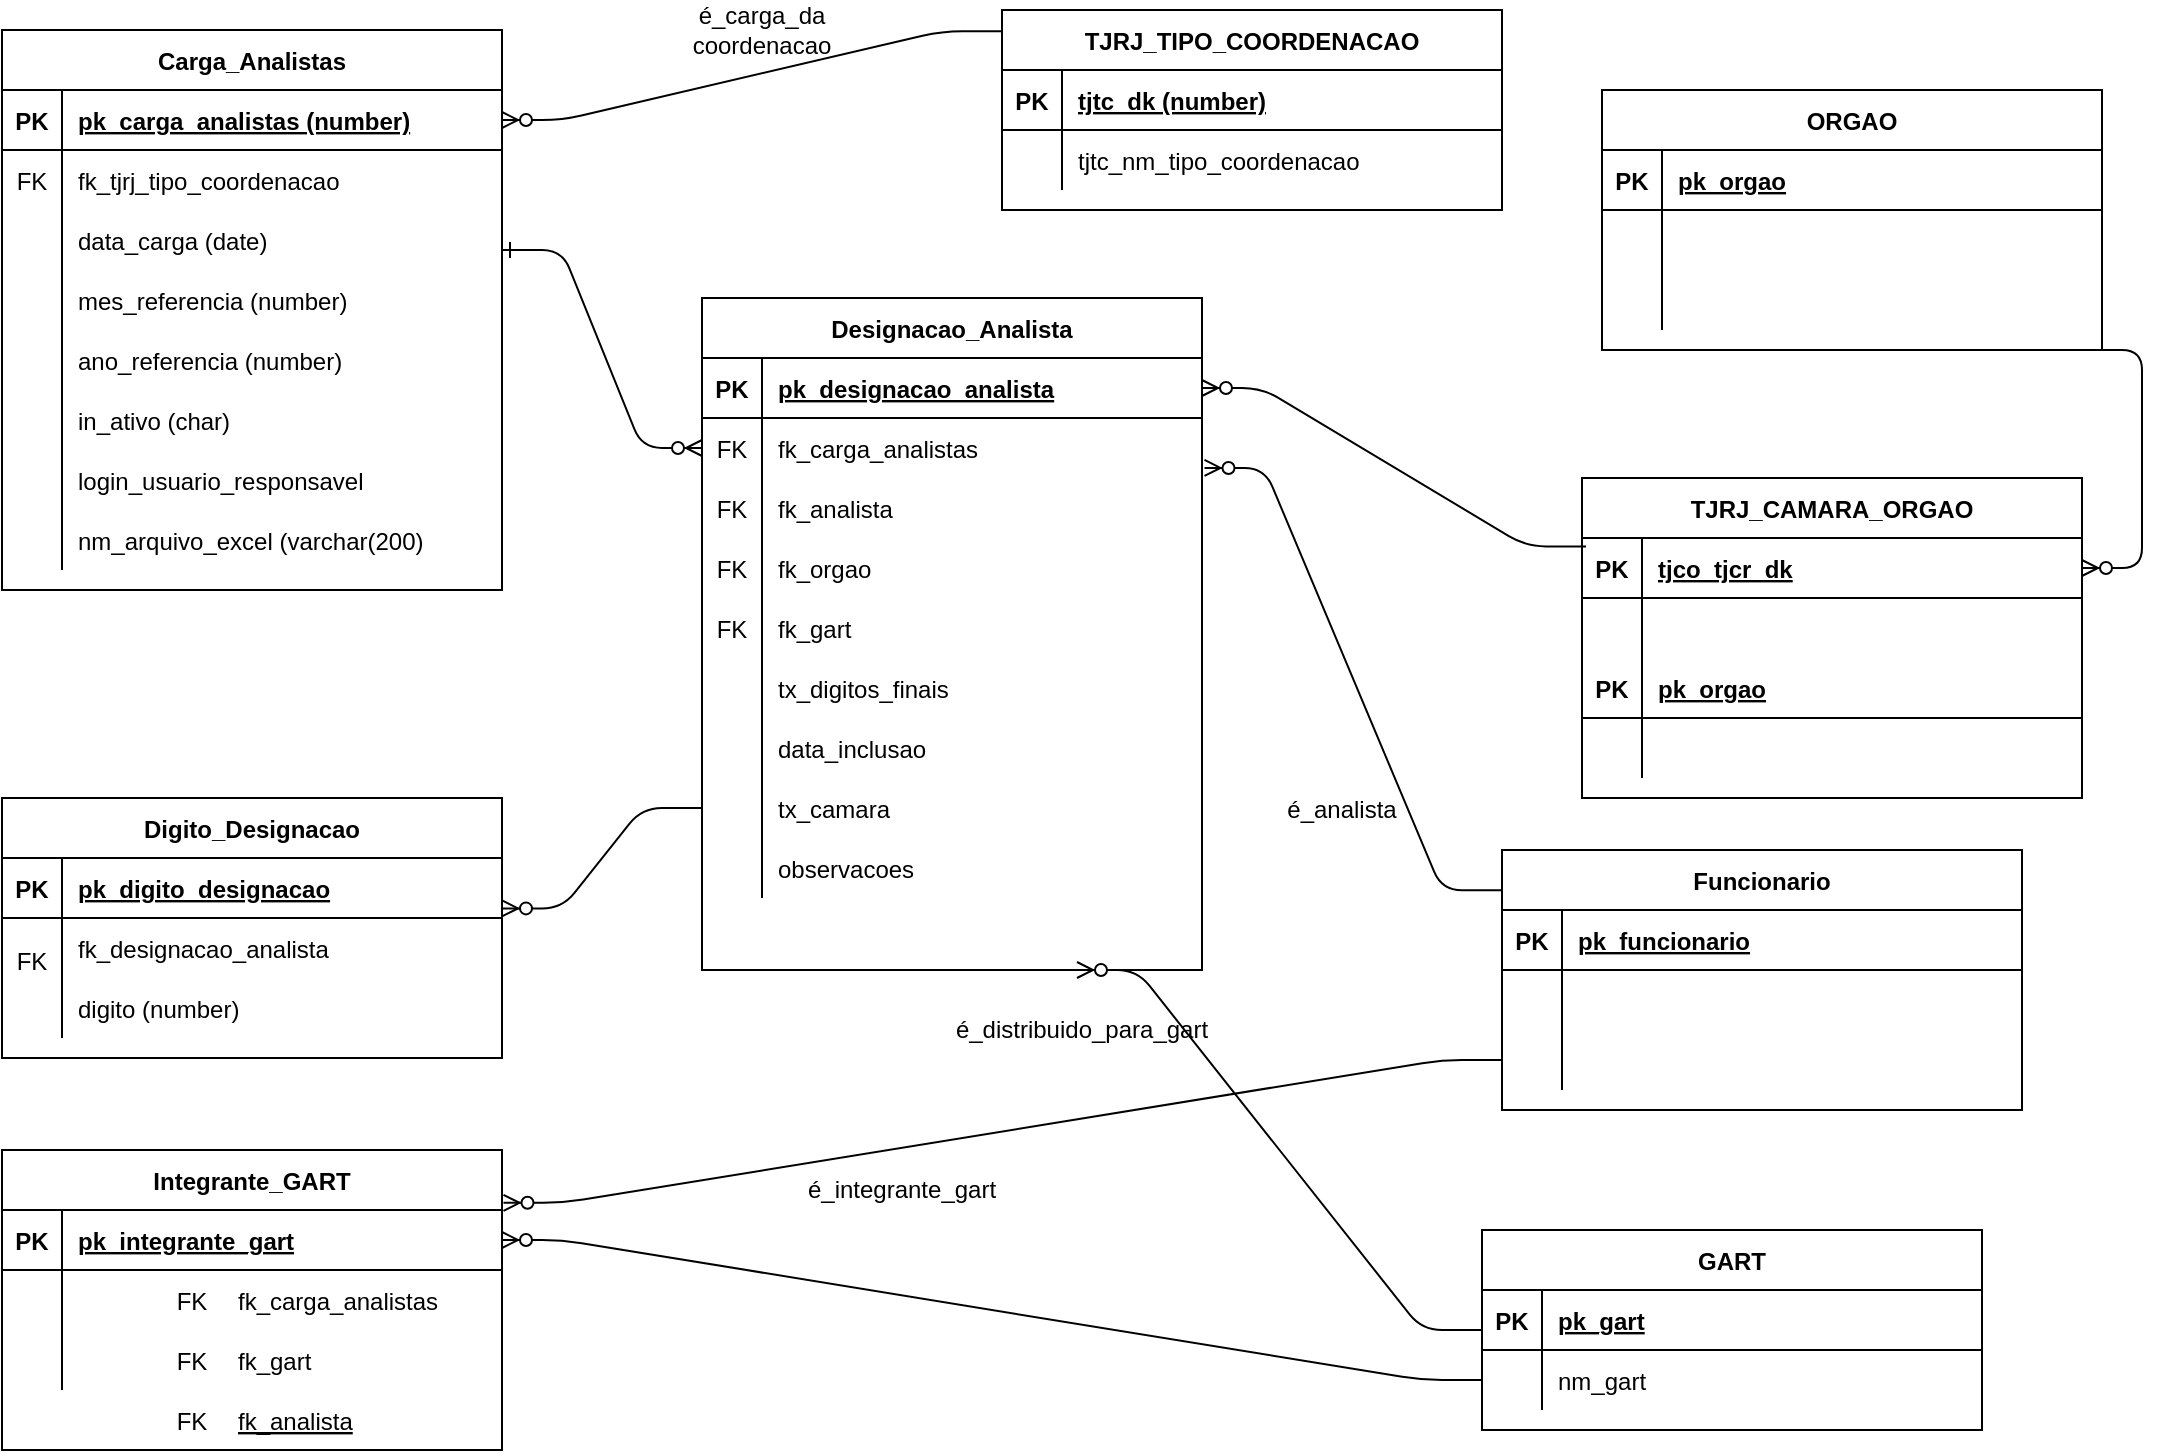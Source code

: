 <mxfile version="14.4.7" type="github">
  <diagram id="R2lEEEUBdFMjLlhIrx00" name="Page-1">
    <mxGraphModel dx="1256" dy="531" grid="1" gridSize="10" guides="1" tooltips="1" connect="1" arrows="1" fold="1" page="1" pageScale="1" pageWidth="1169" pageHeight="827" math="0" shadow="0" extFonts="Permanent Marker^https://fonts.googleapis.com/css?family=Permanent+Marker">
      <root>
        <mxCell id="0" />
        <mxCell id="1" parent="0" />
        <mxCell id="C-vyLk0tnHw3VtMMgP7b-1" value="" style="edgeStyle=entityRelationEdgeStyle;endArrow=ERzeroToMany;startArrow=ERone;endFill=1;startFill=0;" parent="1" target="C-vyLk0tnHw3VtMMgP7b-6" edge="1">
          <mxGeometry width="100" height="100" relative="1" as="geometry">
            <mxPoint x="300" y="160" as="sourcePoint" />
            <mxPoint x="370" y="550" as="targetPoint" />
          </mxGeometry>
        </mxCell>
        <mxCell id="C-vyLk0tnHw3VtMMgP7b-2" value="Designacao_Analista" style="shape=table;startSize=30;container=1;collapsible=1;childLayout=tableLayout;fixedRows=1;rowLines=0;fontStyle=1;align=center;resizeLast=1;" parent="1" vertex="1">
          <mxGeometry x="400" y="184" width="250" height="336" as="geometry" />
        </mxCell>
        <mxCell id="C-vyLk0tnHw3VtMMgP7b-3" value="" style="shape=partialRectangle;collapsible=0;dropTarget=0;pointerEvents=0;fillColor=none;points=[[0,0.5],[1,0.5]];portConstraint=eastwest;top=0;left=0;right=0;bottom=1;" parent="C-vyLk0tnHw3VtMMgP7b-2" vertex="1">
          <mxGeometry y="30" width="250" height="30" as="geometry" />
        </mxCell>
        <mxCell id="C-vyLk0tnHw3VtMMgP7b-4" value="PK" style="shape=partialRectangle;overflow=hidden;connectable=0;fillColor=none;top=0;left=0;bottom=0;right=0;fontStyle=1;" parent="C-vyLk0tnHw3VtMMgP7b-3" vertex="1">
          <mxGeometry width="30" height="30" as="geometry" />
        </mxCell>
        <mxCell id="C-vyLk0tnHw3VtMMgP7b-5" value="pk_designacao_analista" style="shape=partialRectangle;overflow=hidden;connectable=0;fillColor=none;top=0;left=0;bottom=0;right=0;align=left;spacingLeft=6;fontStyle=5;" parent="C-vyLk0tnHw3VtMMgP7b-3" vertex="1">
          <mxGeometry x="30" width="220" height="30" as="geometry" />
        </mxCell>
        <mxCell id="C-vyLk0tnHw3VtMMgP7b-6" value="" style="shape=partialRectangle;collapsible=0;dropTarget=0;pointerEvents=0;fillColor=none;points=[[0,0.5],[1,0.5]];portConstraint=eastwest;top=0;left=0;right=0;bottom=0;" parent="C-vyLk0tnHw3VtMMgP7b-2" vertex="1">
          <mxGeometry y="60" width="250" height="30" as="geometry" />
        </mxCell>
        <mxCell id="C-vyLk0tnHw3VtMMgP7b-7" value="FK" style="shape=partialRectangle;overflow=hidden;connectable=0;fillColor=none;top=0;left=0;bottom=0;right=0;" parent="C-vyLk0tnHw3VtMMgP7b-6" vertex="1">
          <mxGeometry width="30" height="30" as="geometry" />
        </mxCell>
        <mxCell id="C-vyLk0tnHw3VtMMgP7b-8" value="fk_carga_analistas" style="shape=partialRectangle;overflow=hidden;connectable=0;fillColor=none;top=0;left=0;bottom=0;right=0;align=left;spacingLeft=6;" parent="C-vyLk0tnHw3VtMMgP7b-6" vertex="1">
          <mxGeometry x="30" width="220" height="30" as="geometry" />
        </mxCell>
        <mxCell id="C-vyLk0tnHw3VtMMgP7b-9" value="" style="shape=partialRectangle;collapsible=0;dropTarget=0;pointerEvents=0;fillColor=none;points=[[0,0.5],[1,0.5]];portConstraint=eastwest;top=0;left=0;right=0;bottom=0;" parent="C-vyLk0tnHw3VtMMgP7b-2" vertex="1">
          <mxGeometry y="90" width="250" height="30" as="geometry" />
        </mxCell>
        <mxCell id="C-vyLk0tnHw3VtMMgP7b-10" value="" style="shape=partialRectangle;overflow=hidden;connectable=0;fillColor=none;top=0;left=0;bottom=0;right=0;" parent="C-vyLk0tnHw3VtMMgP7b-9" vertex="1">
          <mxGeometry width="30" height="30" as="geometry" />
        </mxCell>
        <mxCell id="C-vyLk0tnHw3VtMMgP7b-11" value="fk_analista" style="shape=partialRectangle;overflow=hidden;connectable=0;fillColor=none;top=0;left=0;bottom=0;right=0;align=left;spacingLeft=6;" parent="C-vyLk0tnHw3VtMMgP7b-9" vertex="1">
          <mxGeometry x="30" width="220" height="30" as="geometry" />
        </mxCell>
        <mxCell id="Q8lgzIE0sb7ELPzwyJLQ-33" value="" style="shape=partialRectangle;collapsible=0;dropTarget=0;pointerEvents=0;fillColor=none;points=[[0,0.5],[1,0.5]];portConstraint=eastwest;top=0;left=0;right=0;bottom=0;" parent="C-vyLk0tnHw3VtMMgP7b-2" vertex="1">
          <mxGeometry y="120" width="250" height="30" as="geometry" />
        </mxCell>
        <mxCell id="Q8lgzIE0sb7ELPzwyJLQ-34" value="" style="shape=partialRectangle;overflow=hidden;connectable=0;fillColor=none;top=0;left=0;bottom=0;right=0;" parent="Q8lgzIE0sb7ELPzwyJLQ-33" vertex="1">
          <mxGeometry width="30" height="30" as="geometry" />
        </mxCell>
        <mxCell id="Q8lgzIE0sb7ELPzwyJLQ-35" value="fk_orgao" style="shape=partialRectangle;overflow=hidden;connectable=0;fillColor=none;top=0;left=0;bottom=0;right=0;align=left;spacingLeft=6;" parent="Q8lgzIE0sb7ELPzwyJLQ-33" vertex="1">
          <mxGeometry x="30" width="220" height="30" as="geometry" />
        </mxCell>
        <mxCell id="Q8lgzIE0sb7ELPzwyJLQ-37" value="" style="shape=partialRectangle;collapsible=0;dropTarget=0;pointerEvents=0;fillColor=none;points=[[0,0.5],[1,0.5]];portConstraint=eastwest;top=0;left=0;right=0;bottom=0;" parent="C-vyLk0tnHw3VtMMgP7b-2" vertex="1">
          <mxGeometry y="150" width="250" height="30" as="geometry" />
        </mxCell>
        <mxCell id="Q8lgzIE0sb7ELPzwyJLQ-38" value="" style="shape=partialRectangle;overflow=hidden;connectable=0;fillColor=none;top=0;left=0;bottom=0;right=0;" parent="Q8lgzIE0sb7ELPzwyJLQ-37" vertex="1">
          <mxGeometry width="30" height="30" as="geometry" />
        </mxCell>
        <mxCell id="Q8lgzIE0sb7ELPzwyJLQ-39" value="fk_gart" style="shape=partialRectangle;overflow=hidden;connectable=0;fillColor=none;top=0;left=0;bottom=0;right=0;align=left;spacingLeft=6;" parent="Q8lgzIE0sb7ELPzwyJLQ-37" vertex="1">
          <mxGeometry x="30" width="220" height="30" as="geometry" />
        </mxCell>
        <mxCell id="Q8lgzIE0sb7ELPzwyJLQ-40" value="" style="shape=partialRectangle;collapsible=0;dropTarget=0;pointerEvents=0;fillColor=none;points=[[0,0.5],[1,0.5]];portConstraint=eastwest;top=0;left=0;right=0;bottom=0;" parent="C-vyLk0tnHw3VtMMgP7b-2" vertex="1">
          <mxGeometry y="180" width="250" height="30" as="geometry" />
        </mxCell>
        <mxCell id="Q8lgzIE0sb7ELPzwyJLQ-41" value="" style="shape=partialRectangle;overflow=hidden;connectable=0;fillColor=none;top=0;left=0;bottom=0;right=0;" parent="Q8lgzIE0sb7ELPzwyJLQ-40" vertex="1">
          <mxGeometry width="30" height="30" as="geometry" />
        </mxCell>
        <mxCell id="Q8lgzIE0sb7ELPzwyJLQ-42" value="tx_digitos_finais" style="shape=partialRectangle;overflow=hidden;connectable=0;fillColor=none;top=0;left=0;bottom=0;right=0;align=left;spacingLeft=6;" parent="Q8lgzIE0sb7ELPzwyJLQ-40" vertex="1">
          <mxGeometry x="30" width="220" height="30" as="geometry" />
        </mxCell>
        <mxCell id="Q8lgzIE0sb7ELPzwyJLQ-43" value="" style="shape=partialRectangle;collapsible=0;dropTarget=0;pointerEvents=0;fillColor=none;points=[[0,0.5],[1,0.5]];portConstraint=eastwest;top=0;left=0;right=0;bottom=0;" parent="C-vyLk0tnHw3VtMMgP7b-2" vertex="1">
          <mxGeometry y="210" width="250" height="30" as="geometry" />
        </mxCell>
        <mxCell id="Q8lgzIE0sb7ELPzwyJLQ-44" value="" style="shape=partialRectangle;overflow=hidden;connectable=0;fillColor=none;top=0;left=0;bottom=0;right=0;" parent="Q8lgzIE0sb7ELPzwyJLQ-43" vertex="1">
          <mxGeometry width="30" height="30" as="geometry" />
        </mxCell>
        <mxCell id="Q8lgzIE0sb7ELPzwyJLQ-45" value="data_inclusao" style="shape=partialRectangle;overflow=hidden;connectable=0;fillColor=none;top=0;left=0;bottom=0;right=0;align=left;spacingLeft=6;" parent="Q8lgzIE0sb7ELPzwyJLQ-43" vertex="1">
          <mxGeometry x="30" width="220" height="30" as="geometry" />
        </mxCell>
        <mxCell id="NoIAqJUcy7Y0MZcSz8TD-11" value="" style="shape=partialRectangle;collapsible=0;dropTarget=0;pointerEvents=0;fillColor=none;points=[[0,0.5],[1,0.5]];portConstraint=eastwest;top=0;left=0;right=0;bottom=0;" vertex="1" parent="C-vyLk0tnHw3VtMMgP7b-2">
          <mxGeometry y="240" width="250" height="30" as="geometry" />
        </mxCell>
        <mxCell id="NoIAqJUcy7Y0MZcSz8TD-12" value="" style="shape=partialRectangle;overflow=hidden;connectable=0;fillColor=none;top=0;left=0;bottom=0;right=0;" vertex="1" parent="NoIAqJUcy7Y0MZcSz8TD-11">
          <mxGeometry width="30" height="30" as="geometry" />
        </mxCell>
        <mxCell id="NoIAqJUcy7Y0MZcSz8TD-13" value="tx_camara" style="shape=partialRectangle;overflow=hidden;connectable=0;fillColor=none;top=0;left=0;bottom=0;right=0;align=left;spacingLeft=6;" vertex="1" parent="NoIAqJUcy7Y0MZcSz8TD-11">
          <mxGeometry x="30" width="220" height="30" as="geometry" />
        </mxCell>
        <mxCell id="NoIAqJUcy7Y0MZcSz8TD-21" value="" style="shape=partialRectangle;collapsible=0;dropTarget=0;pointerEvents=0;fillColor=none;points=[[0,0.5],[1,0.5]];portConstraint=eastwest;top=0;left=0;right=0;bottom=0;" vertex="1" parent="C-vyLk0tnHw3VtMMgP7b-2">
          <mxGeometry y="270" width="250" height="30" as="geometry" />
        </mxCell>
        <mxCell id="NoIAqJUcy7Y0MZcSz8TD-22" value="" style="shape=partialRectangle;overflow=hidden;connectable=0;fillColor=none;top=0;left=0;bottom=0;right=0;" vertex="1" parent="NoIAqJUcy7Y0MZcSz8TD-21">
          <mxGeometry width="30" height="30" as="geometry" />
        </mxCell>
        <mxCell id="NoIAqJUcy7Y0MZcSz8TD-23" value="observacoes" style="shape=partialRectangle;overflow=hidden;connectable=0;fillColor=none;top=0;left=0;bottom=0;right=0;align=left;spacingLeft=6;" vertex="1" parent="NoIAqJUcy7Y0MZcSz8TD-21">
          <mxGeometry x="30" width="220" height="30" as="geometry" />
        </mxCell>
        <mxCell id="C-vyLk0tnHw3VtMMgP7b-13" value="TJRJ_CAMARA_ORGAO" style="shape=table;startSize=30;container=1;collapsible=1;childLayout=tableLayout;fixedRows=1;rowLines=0;fontStyle=1;align=center;resizeLast=1;" parent="1" vertex="1">
          <mxGeometry x="840" y="274" width="250" height="160" as="geometry" />
        </mxCell>
        <mxCell id="C-vyLk0tnHw3VtMMgP7b-14" value="" style="shape=partialRectangle;collapsible=0;dropTarget=0;pointerEvents=0;fillColor=none;points=[[0,0.5],[1,0.5]];portConstraint=eastwest;top=0;left=0;right=0;bottom=1;" parent="C-vyLk0tnHw3VtMMgP7b-13" vertex="1">
          <mxGeometry y="30" width="250" height="30" as="geometry" />
        </mxCell>
        <mxCell id="C-vyLk0tnHw3VtMMgP7b-15" value="PK" style="shape=partialRectangle;overflow=hidden;connectable=0;fillColor=none;top=0;left=0;bottom=0;right=0;fontStyle=1;" parent="C-vyLk0tnHw3VtMMgP7b-14" vertex="1">
          <mxGeometry width="30" height="30" as="geometry" />
        </mxCell>
        <mxCell id="C-vyLk0tnHw3VtMMgP7b-16" value="tjco_tjcr_dk" style="shape=partialRectangle;overflow=hidden;connectable=0;fillColor=none;top=0;left=0;bottom=0;right=0;align=left;spacingLeft=6;fontStyle=5;" parent="C-vyLk0tnHw3VtMMgP7b-14" vertex="1">
          <mxGeometry x="30" width="220" height="30" as="geometry" />
        </mxCell>
        <mxCell id="C-vyLk0tnHw3VtMMgP7b-17" value="" style="shape=partialRectangle;collapsible=0;dropTarget=0;pointerEvents=0;fillColor=none;points=[[0,0.5],[1,0.5]];portConstraint=eastwest;top=0;left=0;right=0;bottom=0;" parent="C-vyLk0tnHw3VtMMgP7b-13" vertex="1">
          <mxGeometry y="60" width="250" height="30" as="geometry" />
        </mxCell>
        <mxCell id="C-vyLk0tnHw3VtMMgP7b-18" value="" style="shape=partialRectangle;overflow=hidden;connectable=0;fillColor=none;top=0;left=0;bottom=0;right=0;" parent="C-vyLk0tnHw3VtMMgP7b-17" vertex="1">
          <mxGeometry width="30" height="30" as="geometry" />
        </mxCell>
        <mxCell id="C-vyLk0tnHw3VtMMgP7b-19" value="" style="shape=partialRectangle;overflow=hidden;connectable=0;fillColor=none;top=0;left=0;bottom=0;right=0;align=left;spacingLeft=6;" parent="C-vyLk0tnHw3VtMMgP7b-17" vertex="1">
          <mxGeometry x="30" width="220" height="30" as="geometry" />
        </mxCell>
        <mxCell id="ep-VxAOLVjgh2038yhp6-12" value="" style="shape=partialRectangle;collapsible=0;dropTarget=0;pointerEvents=0;fillColor=none;points=[[0,0.5],[1,0.5]];portConstraint=eastwest;top=0;left=0;right=0;bottom=1;" parent="C-vyLk0tnHw3VtMMgP7b-13" vertex="1">
          <mxGeometry y="90" width="250" height="30" as="geometry" />
        </mxCell>
        <mxCell id="ep-VxAOLVjgh2038yhp6-13" value="PK" style="shape=partialRectangle;overflow=hidden;connectable=0;fillColor=none;top=0;left=0;bottom=0;right=0;fontStyle=1;" parent="ep-VxAOLVjgh2038yhp6-12" vertex="1">
          <mxGeometry width="30" height="30" as="geometry" />
        </mxCell>
        <mxCell id="ep-VxAOLVjgh2038yhp6-14" value="pk_orgao" style="shape=partialRectangle;overflow=hidden;connectable=0;fillColor=none;top=0;left=0;bottom=0;right=0;align=left;spacingLeft=6;fontStyle=5;" parent="ep-VxAOLVjgh2038yhp6-12" vertex="1">
          <mxGeometry x="30" width="220" height="30" as="geometry" />
        </mxCell>
        <mxCell id="C-vyLk0tnHw3VtMMgP7b-20" value="" style="shape=partialRectangle;collapsible=0;dropTarget=0;pointerEvents=0;fillColor=none;points=[[0,0.5],[1,0.5]];portConstraint=eastwest;top=0;left=0;right=0;bottom=0;" parent="C-vyLk0tnHw3VtMMgP7b-13" vertex="1">
          <mxGeometry y="120" width="250" height="30" as="geometry" />
        </mxCell>
        <mxCell id="C-vyLk0tnHw3VtMMgP7b-21" value="" style="shape=partialRectangle;overflow=hidden;connectable=0;fillColor=none;top=0;left=0;bottom=0;right=0;" parent="C-vyLk0tnHw3VtMMgP7b-20" vertex="1">
          <mxGeometry width="30" height="30" as="geometry" />
        </mxCell>
        <mxCell id="C-vyLk0tnHw3VtMMgP7b-22" value="" style="shape=partialRectangle;overflow=hidden;connectable=0;fillColor=none;top=0;left=0;bottom=0;right=0;align=left;spacingLeft=6;" parent="C-vyLk0tnHw3VtMMgP7b-20" vertex="1">
          <mxGeometry x="30" width="220" height="30" as="geometry" />
        </mxCell>
        <mxCell id="C-vyLk0tnHw3VtMMgP7b-23" value="Carga_Analistas" style="shape=table;startSize=30;container=1;collapsible=1;childLayout=tableLayout;fixedRows=1;rowLines=0;fontStyle=1;align=center;resizeLast=1;" parent="1" vertex="1">
          <mxGeometry x="50" y="50" width="250" height="280" as="geometry" />
        </mxCell>
        <mxCell id="C-vyLk0tnHw3VtMMgP7b-24" value="" style="shape=partialRectangle;collapsible=0;dropTarget=0;pointerEvents=0;fillColor=none;points=[[0,0.5],[1,0.5]];portConstraint=eastwest;top=0;left=0;right=0;bottom=1;" parent="C-vyLk0tnHw3VtMMgP7b-23" vertex="1">
          <mxGeometry y="30" width="250" height="30" as="geometry" />
        </mxCell>
        <mxCell id="C-vyLk0tnHw3VtMMgP7b-25" value="PK" style="shape=partialRectangle;overflow=hidden;connectable=0;fillColor=none;top=0;left=0;bottom=0;right=0;fontStyle=1;" parent="C-vyLk0tnHw3VtMMgP7b-24" vertex="1">
          <mxGeometry width="30" height="30" as="geometry" />
        </mxCell>
        <mxCell id="C-vyLk0tnHw3VtMMgP7b-26" value="pk_carga_analistas (number)" style="shape=partialRectangle;overflow=hidden;connectable=0;fillColor=none;top=0;left=0;bottom=0;right=0;align=left;spacingLeft=6;fontStyle=5;" parent="C-vyLk0tnHw3VtMMgP7b-24" vertex="1">
          <mxGeometry x="30" width="220" height="30" as="geometry" />
        </mxCell>
        <mxCell id="C-vyLk0tnHw3VtMMgP7b-27" value="" style="shape=partialRectangle;collapsible=0;dropTarget=0;pointerEvents=0;fillColor=none;points=[[0,0.5],[1,0.5]];portConstraint=eastwest;top=0;left=0;right=0;bottom=0;" parent="C-vyLk0tnHw3VtMMgP7b-23" vertex="1">
          <mxGeometry y="60" width="250" height="30" as="geometry" />
        </mxCell>
        <mxCell id="C-vyLk0tnHw3VtMMgP7b-28" value="FK" style="shape=partialRectangle;overflow=hidden;connectable=0;fillColor=none;top=0;left=0;bottom=0;right=0;" parent="C-vyLk0tnHw3VtMMgP7b-27" vertex="1">
          <mxGeometry width="30" height="30" as="geometry" />
        </mxCell>
        <mxCell id="C-vyLk0tnHw3VtMMgP7b-29" value="fk_tjrj_tipo_coordenacao" style="shape=partialRectangle;overflow=hidden;connectable=0;fillColor=none;top=0;left=0;bottom=0;right=0;align=left;spacingLeft=6;" parent="C-vyLk0tnHw3VtMMgP7b-27" vertex="1">
          <mxGeometry x="30" width="220" height="30" as="geometry" />
        </mxCell>
        <mxCell id="Q8lgzIE0sb7ELPzwyJLQ-14" value="" style="shape=partialRectangle;collapsible=0;dropTarget=0;pointerEvents=0;fillColor=none;points=[[0,0.5],[1,0.5]];portConstraint=eastwest;top=0;left=0;right=0;bottom=0;" parent="C-vyLk0tnHw3VtMMgP7b-23" vertex="1">
          <mxGeometry y="90" width="250" height="30" as="geometry" />
        </mxCell>
        <mxCell id="Q8lgzIE0sb7ELPzwyJLQ-15" value="" style="shape=partialRectangle;overflow=hidden;connectable=0;fillColor=none;top=0;left=0;bottom=0;right=0;" parent="Q8lgzIE0sb7ELPzwyJLQ-14" vertex="1">
          <mxGeometry width="30" height="30" as="geometry" />
        </mxCell>
        <mxCell id="Q8lgzIE0sb7ELPzwyJLQ-16" value="data_carga (date)" style="shape=partialRectangle;overflow=hidden;connectable=0;fillColor=none;top=0;left=0;bottom=0;right=0;align=left;spacingLeft=6;" parent="Q8lgzIE0sb7ELPzwyJLQ-14" vertex="1">
          <mxGeometry x="30" width="220" height="30" as="geometry" />
        </mxCell>
        <mxCell id="Q8lgzIE0sb7ELPzwyJLQ-17" value="" style="shape=partialRectangle;collapsible=0;dropTarget=0;pointerEvents=0;fillColor=none;points=[[0,0.5],[1,0.5]];portConstraint=eastwest;top=0;left=0;right=0;bottom=0;" parent="C-vyLk0tnHw3VtMMgP7b-23" vertex="1">
          <mxGeometry y="120" width="250" height="30" as="geometry" />
        </mxCell>
        <mxCell id="Q8lgzIE0sb7ELPzwyJLQ-18" value="" style="shape=partialRectangle;overflow=hidden;connectable=0;fillColor=none;top=0;left=0;bottom=0;right=0;" parent="Q8lgzIE0sb7ELPzwyJLQ-17" vertex="1">
          <mxGeometry width="30" height="30" as="geometry" />
        </mxCell>
        <mxCell id="Q8lgzIE0sb7ELPzwyJLQ-19" value="mes_referencia (number)" style="shape=partialRectangle;overflow=hidden;connectable=0;fillColor=none;top=0;left=0;bottom=0;right=0;align=left;spacingLeft=6;" parent="Q8lgzIE0sb7ELPzwyJLQ-17" vertex="1">
          <mxGeometry x="30" width="220" height="30" as="geometry" />
        </mxCell>
        <mxCell id="Q8lgzIE0sb7ELPzwyJLQ-20" value="" style="shape=partialRectangle;collapsible=0;dropTarget=0;pointerEvents=0;fillColor=none;points=[[0,0.5],[1,0.5]];portConstraint=eastwest;top=0;left=0;right=0;bottom=0;" parent="C-vyLk0tnHw3VtMMgP7b-23" vertex="1">
          <mxGeometry y="150" width="250" height="30" as="geometry" />
        </mxCell>
        <mxCell id="Q8lgzIE0sb7ELPzwyJLQ-21" value="" style="shape=partialRectangle;overflow=hidden;connectable=0;fillColor=none;top=0;left=0;bottom=0;right=0;" parent="Q8lgzIE0sb7ELPzwyJLQ-20" vertex="1">
          <mxGeometry width="30" height="30" as="geometry" />
        </mxCell>
        <mxCell id="Q8lgzIE0sb7ELPzwyJLQ-22" value="ano_referencia (number)" style="shape=partialRectangle;overflow=hidden;connectable=0;fillColor=none;top=0;left=0;bottom=0;right=0;align=left;spacingLeft=6;" parent="Q8lgzIE0sb7ELPzwyJLQ-20" vertex="1">
          <mxGeometry x="30" width="220" height="30" as="geometry" />
        </mxCell>
        <mxCell id="Q8lgzIE0sb7ELPzwyJLQ-23" value="" style="shape=partialRectangle;collapsible=0;dropTarget=0;pointerEvents=0;fillColor=none;points=[[0,0.5],[1,0.5]];portConstraint=eastwest;top=0;left=0;right=0;bottom=0;" parent="C-vyLk0tnHw3VtMMgP7b-23" vertex="1">
          <mxGeometry y="180" width="250" height="30" as="geometry" />
        </mxCell>
        <mxCell id="Q8lgzIE0sb7ELPzwyJLQ-24" value="" style="shape=partialRectangle;overflow=hidden;connectable=0;fillColor=none;top=0;left=0;bottom=0;right=0;" parent="Q8lgzIE0sb7ELPzwyJLQ-23" vertex="1">
          <mxGeometry width="30" height="30" as="geometry" />
        </mxCell>
        <mxCell id="Q8lgzIE0sb7ELPzwyJLQ-25" value="in_ativo (char)" style="shape=partialRectangle;overflow=hidden;connectable=0;fillColor=none;top=0;left=0;bottom=0;right=0;align=left;spacingLeft=6;" parent="Q8lgzIE0sb7ELPzwyJLQ-23" vertex="1">
          <mxGeometry x="30" width="220" height="30" as="geometry" />
        </mxCell>
        <mxCell id="Q8lgzIE0sb7ELPzwyJLQ-26" value="" style="shape=partialRectangle;collapsible=0;dropTarget=0;pointerEvents=0;fillColor=none;points=[[0,0.5],[1,0.5]];portConstraint=eastwest;top=0;left=0;right=0;bottom=0;" parent="C-vyLk0tnHw3VtMMgP7b-23" vertex="1">
          <mxGeometry y="210" width="250" height="30" as="geometry" />
        </mxCell>
        <mxCell id="Q8lgzIE0sb7ELPzwyJLQ-27" value="" style="shape=partialRectangle;overflow=hidden;connectable=0;fillColor=none;top=0;left=0;bottom=0;right=0;" parent="Q8lgzIE0sb7ELPzwyJLQ-26" vertex="1">
          <mxGeometry width="30" height="30" as="geometry" />
        </mxCell>
        <mxCell id="Q8lgzIE0sb7ELPzwyJLQ-28" value="login_usuario_responsavel" style="shape=partialRectangle;overflow=hidden;connectable=0;fillColor=none;top=0;left=0;bottom=0;right=0;align=left;spacingLeft=6;" parent="Q8lgzIE0sb7ELPzwyJLQ-26" vertex="1">
          <mxGeometry x="30" width="220" height="30" as="geometry" />
        </mxCell>
        <mxCell id="NoIAqJUcy7Y0MZcSz8TD-18" value="" style="shape=partialRectangle;collapsible=0;dropTarget=0;pointerEvents=0;fillColor=none;points=[[0,0.5],[1,0.5]];portConstraint=eastwest;top=0;left=0;right=0;bottom=0;" vertex="1" parent="C-vyLk0tnHw3VtMMgP7b-23">
          <mxGeometry y="240" width="250" height="30" as="geometry" />
        </mxCell>
        <mxCell id="NoIAqJUcy7Y0MZcSz8TD-19" value="" style="shape=partialRectangle;overflow=hidden;connectable=0;fillColor=none;top=0;left=0;bottom=0;right=0;" vertex="1" parent="NoIAqJUcy7Y0MZcSz8TD-18">
          <mxGeometry width="30" height="30" as="geometry" />
        </mxCell>
        <mxCell id="NoIAqJUcy7Y0MZcSz8TD-20" value="nm_arquivo_excel (varchar(200)" style="shape=partialRectangle;overflow=hidden;connectable=0;fillColor=none;top=0;left=0;bottom=0;right=0;align=left;spacingLeft=6;" vertex="1" parent="NoIAqJUcy7Y0MZcSz8TD-18">
          <mxGeometry x="30" width="220" height="30" as="geometry" />
        </mxCell>
        <mxCell id="O_Yg95A6slMmNf9EX-Gv-8" value="" style="edgeStyle=entityRelationEdgeStyle;fontSize=12;html=1;endArrow=ERzeroToMany;endFill=1;exitX=0.008;exitY=0.14;exitDx=0;exitDy=0;exitPerimeter=0;entryX=1;entryY=0.5;entryDx=0;entryDy=0;" parent="1" source="C-vyLk0tnHw3VtMMgP7b-14" target="C-vyLk0tnHw3VtMMgP7b-3" edge="1">
          <mxGeometry width="100" height="100" relative="1" as="geometry">
            <mxPoint x="500" y="240" as="sourcePoint" />
            <mxPoint x="600" y="140" as="targetPoint" />
          </mxGeometry>
        </mxCell>
        <mxCell id="O_Yg95A6slMmNf9EX-Gv-9" value="Funcionario" style="shape=table;startSize=30;container=1;collapsible=1;childLayout=tableLayout;fixedRows=1;rowLines=0;fontStyle=1;align=center;resizeLast=1;" parent="1" vertex="1">
          <mxGeometry x="800" y="460" width="260" height="130" as="geometry" />
        </mxCell>
        <mxCell id="O_Yg95A6slMmNf9EX-Gv-10" value="" style="shape=partialRectangle;collapsible=0;dropTarget=0;pointerEvents=0;fillColor=none;points=[[0,0.5],[1,0.5]];portConstraint=eastwest;top=0;left=0;right=0;bottom=1;" parent="O_Yg95A6slMmNf9EX-Gv-9" vertex="1">
          <mxGeometry y="30" width="260" height="30" as="geometry" />
        </mxCell>
        <mxCell id="O_Yg95A6slMmNf9EX-Gv-11" value="PK" style="shape=partialRectangle;overflow=hidden;connectable=0;fillColor=none;top=0;left=0;bottom=0;right=0;fontStyle=1;" parent="O_Yg95A6slMmNf9EX-Gv-10" vertex="1">
          <mxGeometry width="30" height="30" as="geometry" />
        </mxCell>
        <mxCell id="O_Yg95A6slMmNf9EX-Gv-12" value="pk_funcionario" style="shape=partialRectangle;overflow=hidden;connectable=0;fillColor=none;top=0;left=0;bottom=0;right=0;align=left;spacingLeft=6;fontStyle=5;" parent="O_Yg95A6slMmNf9EX-Gv-10" vertex="1">
          <mxGeometry x="30" width="230" height="30" as="geometry" />
        </mxCell>
        <mxCell id="O_Yg95A6slMmNf9EX-Gv-13" value="" style="shape=partialRectangle;collapsible=0;dropTarget=0;pointerEvents=0;fillColor=none;points=[[0,0.5],[1,0.5]];portConstraint=eastwest;top=0;left=0;right=0;bottom=0;" parent="O_Yg95A6slMmNf9EX-Gv-9" vertex="1">
          <mxGeometry y="60" width="260" height="30" as="geometry" />
        </mxCell>
        <mxCell id="O_Yg95A6slMmNf9EX-Gv-14" value="" style="shape=partialRectangle;overflow=hidden;connectable=0;fillColor=none;top=0;left=0;bottom=0;right=0;" parent="O_Yg95A6slMmNf9EX-Gv-13" vertex="1">
          <mxGeometry width="30" height="30" as="geometry" />
        </mxCell>
        <mxCell id="O_Yg95A6slMmNf9EX-Gv-15" value="" style="shape=partialRectangle;overflow=hidden;connectable=0;fillColor=none;top=0;left=0;bottom=0;right=0;align=left;spacingLeft=6;" parent="O_Yg95A6slMmNf9EX-Gv-13" vertex="1">
          <mxGeometry x="30" width="230" height="30" as="geometry" />
        </mxCell>
        <mxCell id="O_Yg95A6slMmNf9EX-Gv-16" value="" style="shape=partialRectangle;collapsible=0;dropTarget=0;pointerEvents=0;fillColor=none;points=[[0,0.5],[1,0.5]];portConstraint=eastwest;top=0;left=0;right=0;bottom=0;" parent="O_Yg95A6slMmNf9EX-Gv-9" vertex="1">
          <mxGeometry y="90" width="260" height="30" as="geometry" />
        </mxCell>
        <mxCell id="O_Yg95A6slMmNf9EX-Gv-17" value="" style="shape=partialRectangle;overflow=hidden;connectable=0;fillColor=none;top=0;left=0;bottom=0;right=0;" parent="O_Yg95A6slMmNf9EX-Gv-16" vertex="1">
          <mxGeometry width="30" height="30" as="geometry" />
        </mxCell>
        <mxCell id="O_Yg95A6slMmNf9EX-Gv-18" value="" style="shape=partialRectangle;overflow=hidden;connectable=0;fillColor=none;top=0;left=0;bottom=0;right=0;align=left;spacingLeft=6;" parent="O_Yg95A6slMmNf9EX-Gv-16" vertex="1">
          <mxGeometry x="30" width="230" height="30" as="geometry" />
        </mxCell>
        <mxCell id="O_Yg95A6slMmNf9EX-Gv-19" value="" style="edgeStyle=entityRelationEdgeStyle;fontSize=12;html=1;endArrow=ERzeroToMany;endFill=1;exitX=0;exitY=0.155;exitDx=0;exitDy=0;exitPerimeter=0;entryX=1.005;entryY=0.833;entryDx=0;entryDy=0;entryPerimeter=0;" parent="1" source="O_Yg95A6slMmNf9EX-Gv-9" target="C-vyLk0tnHw3VtMMgP7b-6" edge="1">
          <mxGeometry width="100" height="100" relative="1" as="geometry">
            <mxPoint x="610" y="240" as="sourcePoint" />
            <mxPoint x="710" y="140" as="targetPoint" />
          </mxGeometry>
        </mxCell>
        <mxCell id="O_Yg95A6slMmNf9EX-Gv-20" value="FK" style="shape=partialRectangle;overflow=hidden;connectable=0;fillColor=none;top=0;left=0;bottom=0;right=0;" parent="1" vertex="1">
          <mxGeometry x="400" y="274" width="30" height="30" as="geometry" />
        </mxCell>
        <mxCell id="O_Yg95A6slMmNf9EX-Gv-25" value="" style="edgeStyle=entityRelationEdgeStyle;fontSize=12;html=1;endArrow=ERzeroToMany;endFill=1;exitX=0;exitY=0.5;exitDx=0;exitDy=0;entryX=1;entryY=-0.16;entryDx=0;entryDy=0;entryPerimeter=0;" parent="1" source="NoIAqJUcy7Y0MZcSz8TD-11" target="NoIAqJUcy7Y0MZcSz8TD-31" edge="1">
          <mxGeometry width="100" height="100" relative="1" as="geometry">
            <mxPoint x="580" y="280" as="sourcePoint" />
            <mxPoint x="350" y="520" as="targetPoint" />
          </mxGeometry>
        </mxCell>
        <mxCell id="O_Yg95A6slMmNf9EX-Gv-28" value="é_analista" style="text;html=1;strokeColor=none;fillColor=none;align=center;verticalAlign=middle;whiteSpace=wrap;rounded=0;" parent="1" vertex="1">
          <mxGeometry x="700" y="430" width="40" height="20" as="geometry" />
        </mxCell>
        <mxCell id="O_Yg95A6slMmNf9EX-Gv-35" value="FK" style="shape=partialRectangle;overflow=hidden;connectable=0;fillColor=none;top=0;left=0;bottom=0;right=0;" parent="1" vertex="1">
          <mxGeometry x="400" y="304" width="30" height="30" as="geometry" />
        </mxCell>
        <mxCell id="O_Yg95A6slMmNf9EX-Gv-46" value="Integrante_GART" style="shape=table;startSize=30;container=1;collapsible=1;childLayout=tableLayout;fixedRows=1;rowLines=0;fontStyle=1;align=center;resizeLast=1;" parent="1" vertex="1">
          <mxGeometry x="50" y="610" width="250" height="150" as="geometry" />
        </mxCell>
        <mxCell id="O_Yg95A6slMmNf9EX-Gv-47" value="" style="shape=partialRectangle;collapsible=0;dropTarget=0;pointerEvents=0;fillColor=none;points=[[0,0.5],[1,0.5]];portConstraint=eastwest;top=0;left=0;right=0;bottom=1;" parent="O_Yg95A6slMmNf9EX-Gv-46" vertex="1">
          <mxGeometry y="30" width="250" height="30" as="geometry" />
        </mxCell>
        <mxCell id="O_Yg95A6slMmNf9EX-Gv-48" value="PK" style="shape=partialRectangle;overflow=hidden;connectable=0;fillColor=none;top=0;left=0;bottom=0;right=0;fontStyle=1;" parent="O_Yg95A6slMmNf9EX-Gv-47" vertex="1">
          <mxGeometry width="30" height="30" as="geometry" />
        </mxCell>
        <mxCell id="O_Yg95A6slMmNf9EX-Gv-49" value="pk_integrante_gart" style="shape=partialRectangle;overflow=hidden;connectable=0;fillColor=none;top=0;left=0;bottom=0;right=0;align=left;spacingLeft=6;fontStyle=5;" parent="O_Yg95A6slMmNf9EX-Gv-47" vertex="1">
          <mxGeometry x="30" width="220" height="30" as="geometry" />
        </mxCell>
        <mxCell id="O_Yg95A6slMmNf9EX-Gv-50" value="" style="shape=partialRectangle;collapsible=0;dropTarget=0;pointerEvents=0;fillColor=none;points=[[0,0.5],[1,0.5]];portConstraint=eastwest;top=0;left=0;right=0;bottom=0;" parent="O_Yg95A6slMmNf9EX-Gv-46" vertex="1">
          <mxGeometry y="60" width="250" height="30" as="geometry" />
        </mxCell>
        <mxCell id="O_Yg95A6slMmNf9EX-Gv-51" value="" style="shape=partialRectangle;overflow=hidden;connectable=0;fillColor=none;top=0;left=0;bottom=0;right=0;" parent="O_Yg95A6slMmNf9EX-Gv-50" vertex="1">
          <mxGeometry width="30" height="30" as="geometry" />
        </mxCell>
        <mxCell id="O_Yg95A6slMmNf9EX-Gv-52" value="" style="shape=partialRectangle;overflow=hidden;connectable=0;fillColor=none;top=0;left=0;bottom=0;right=0;align=left;spacingLeft=6;" parent="O_Yg95A6slMmNf9EX-Gv-50" vertex="1">
          <mxGeometry x="30" width="220" height="30" as="geometry" />
        </mxCell>
        <mxCell id="O_Yg95A6slMmNf9EX-Gv-53" value="" style="shape=partialRectangle;collapsible=0;dropTarget=0;pointerEvents=0;fillColor=none;points=[[0,0.5],[1,0.5]];portConstraint=eastwest;top=0;left=0;right=0;bottom=0;" parent="O_Yg95A6slMmNf9EX-Gv-46" vertex="1">
          <mxGeometry y="90" width="250" height="30" as="geometry" />
        </mxCell>
        <mxCell id="O_Yg95A6slMmNf9EX-Gv-54" value="" style="shape=partialRectangle;overflow=hidden;connectable=0;fillColor=none;top=0;left=0;bottom=0;right=0;" parent="O_Yg95A6slMmNf9EX-Gv-53" vertex="1">
          <mxGeometry width="30" height="30" as="geometry" />
        </mxCell>
        <mxCell id="O_Yg95A6slMmNf9EX-Gv-55" value="" style="shape=partialRectangle;overflow=hidden;connectable=0;fillColor=none;top=0;left=0;bottom=0;right=0;align=left;spacingLeft=6;" parent="O_Yg95A6slMmNf9EX-Gv-53" vertex="1">
          <mxGeometry x="30" width="220" height="30" as="geometry" />
        </mxCell>
        <mxCell id="O_Yg95A6slMmNf9EX-Gv-60" value="fk_analista" style="shape=partialRectangle;overflow=hidden;connectable=0;fillColor=none;top=0;left=0;bottom=0;right=0;align=left;spacingLeft=6;fontStyle=4;" parent="1" vertex="1">
          <mxGeometry x="160" y="730" width="230" height="30" as="geometry" />
        </mxCell>
        <mxCell id="O_Yg95A6slMmNf9EX-Gv-63" value="é_integrante_gart" style="text;html=1;strokeColor=none;fillColor=none;align=center;verticalAlign=middle;whiteSpace=wrap;rounded=0;" parent="1" vertex="1">
          <mxGeometry x="480" y="620" width="40" height="20" as="geometry" />
        </mxCell>
        <mxCell id="O_Yg95A6slMmNf9EX-Gv-70" value="fk_carga_analistas" style="shape=partialRectangle;overflow=hidden;connectable=0;fillColor=none;top=0;left=0;bottom=0;right=0;align=left;spacingLeft=6;" parent="1" vertex="1">
          <mxGeometry x="160" y="670" width="220" height="30" as="geometry" />
        </mxCell>
        <mxCell id="O_Yg95A6slMmNf9EX-Gv-74" value="FK" style="shape=partialRectangle;overflow=hidden;connectable=0;fillColor=none;top=0;left=0;bottom=0;right=0;" parent="1" vertex="1">
          <mxGeometry x="130" y="670" width="30" height="30" as="geometry" />
        </mxCell>
        <mxCell id="O_Yg95A6slMmNf9EX-Gv-75" value="fk_gart" style="shape=partialRectangle;overflow=hidden;connectable=0;fillColor=none;top=0;left=0;bottom=0;right=0;align=left;spacingLeft=6;" parent="1" vertex="1">
          <mxGeometry x="160" y="700" width="220" height="30" as="geometry" />
        </mxCell>
        <mxCell id="O_Yg95A6slMmNf9EX-Gv-76" value="FK" style="shape=partialRectangle;overflow=hidden;connectable=0;fillColor=none;top=0;left=0;bottom=0;right=0;" parent="1" vertex="1">
          <mxGeometry x="130" y="700" width="30" height="30" as="geometry" />
        </mxCell>
        <mxCell id="O_Yg95A6slMmNf9EX-Gv-77" value="FK" style="shape=partialRectangle;overflow=hidden;connectable=0;fillColor=none;top=0;left=0;bottom=0;right=0;" parent="1" vertex="1">
          <mxGeometry x="130" y="730" width="30" height="30" as="geometry" />
        </mxCell>
        <mxCell id="O_Yg95A6slMmNf9EX-Gv-79" value="" style="edgeStyle=entityRelationEdgeStyle;fontSize=12;html=1;endArrow=ERzeroToMany;endFill=1;entryX=1.003;entryY=-0.12;entryDx=0;entryDy=0;entryPerimeter=0;" parent="1" source="O_Yg95A6slMmNf9EX-Gv-16" target="O_Yg95A6slMmNf9EX-Gv-47" edge="1">
          <mxGeometry width="100" height="100" relative="1" as="geometry">
            <mxPoint x="820" y="330" as="sourcePoint" />
            <mxPoint x="290" y="600" as="targetPoint" />
          </mxGeometry>
        </mxCell>
        <mxCell id="Q8lgzIE0sb7ELPzwyJLQ-2" value="TJRJ_TIPO_COORDENACAO" style="shape=table;startSize=30;container=1;collapsible=1;childLayout=tableLayout;fixedRows=1;rowLines=0;fontStyle=1;align=center;resizeLast=1;" parent="1" vertex="1">
          <mxGeometry x="550" y="40" width="250" height="100" as="geometry" />
        </mxCell>
        <mxCell id="Q8lgzIE0sb7ELPzwyJLQ-3" value="" style="shape=partialRectangle;collapsible=0;dropTarget=0;pointerEvents=0;fillColor=none;points=[[0,0.5],[1,0.5]];portConstraint=eastwest;top=0;left=0;right=0;bottom=1;" parent="Q8lgzIE0sb7ELPzwyJLQ-2" vertex="1">
          <mxGeometry y="30" width="250" height="30" as="geometry" />
        </mxCell>
        <mxCell id="Q8lgzIE0sb7ELPzwyJLQ-4" value="PK" style="shape=partialRectangle;overflow=hidden;connectable=0;fillColor=none;top=0;left=0;bottom=0;right=0;fontStyle=1;" parent="Q8lgzIE0sb7ELPzwyJLQ-3" vertex="1">
          <mxGeometry width="30" height="30" as="geometry" />
        </mxCell>
        <mxCell id="Q8lgzIE0sb7ELPzwyJLQ-5" value="tjtc_dk (number)" style="shape=partialRectangle;overflow=hidden;connectable=0;fillColor=none;top=0;left=0;bottom=0;right=0;align=left;spacingLeft=6;fontStyle=5;" parent="Q8lgzIE0sb7ELPzwyJLQ-3" vertex="1">
          <mxGeometry x="30" width="220" height="30" as="geometry" />
        </mxCell>
        <mxCell id="Q8lgzIE0sb7ELPzwyJLQ-6" value="" style="shape=partialRectangle;collapsible=0;dropTarget=0;pointerEvents=0;fillColor=none;points=[[0,0.5],[1,0.5]];portConstraint=eastwest;top=0;left=0;right=0;bottom=0;" parent="Q8lgzIE0sb7ELPzwyJLQ-2" vertex="1">
          <mxGeometry y="60" width="250" height="30" as="geometry" />
        </mxCell>
        <mxCell id="Q8lgzIE0sb7ELPzwyJLQ-7" value="" style="shape=partialRectangle;overflow=hidden;connectable=0;fillColor=none;top=0;left=0;bottom=0;right=0;" parent="Q8lgzIE0sb7ELPzwyJLQ-6" vertex="1">
          <mxGeometry width="30" height="30" as="geometry" />
        </mxCell>
        <mxCell id="Q8lgzIE0sb7ELPzwyJLQ-8" value="tjtc_nm_tipo_coordenacao" style="shape=partialRectangle;overflow=hidden;connectable=0;fillColor=none;top=0;left=0;bottom=0;right=0;align=left;spacingLeft=6;" parent="Q8lgzIE0sb7ELPzwyJLQ-6" vertex="1">
          <mxGeometry x="30" width="220" height="30" as="geometry" />
        </mxCell>
        <mxCell id="Q8lgzIE0sb7ELPzwyJLQ-9" value="" style="edgeStyle=entityRelationEdgeStyle;fontSize=12;html=1;endArrow=ERzeroToMany;endFill=1;exitX=0;exitY=0.106;exitDx=0;exitDy=0;exitPerimeter=0;entryX=1;entryY=0.5;entryDx=0;entryDy=0;" parent="1" source="Q8lgzIE0sb7ELPzwyJLQ-2" target="C-vyLk0tnHw3VtMMgP7b-24" edge="1">
          <mxGeometry width="100" height="100" relative="1" as="geometry">
            <mxPoint x="390" y="140" as="sourcePoint" />
            <mxPoint x="490" y="40" as="targetPoint" />
          </mxGeometry>
        </mxCell>
        <mxCell id="Q8lgzIE0sb7ELPzwyJLQ-10" value="é_carga_da coordenacao" style="text;html=1;strokeColor=none;fillColor=none;align=center;verticalAlign=middle;whiteSpace=wrap;rounded=0;" parent="1" vertex="1">
          <mxGeometry x="410" y="40" width="40" height="20" as="geometry" />
        </mxCell>
        <mxCell id="ep-VxAOLVjgh2038yhp6-1" value="ORGAO" style="shape=table;startSize=30;container=1;collapsible=1;childLayout=tableLayout;fixedRows=1;rowLines=0;fontStyle=1;align=center;resizeLast=1;" parent="1" vertex="1">
          <mxGeometry x="850" y="80" width="250" height="130" as="geometry" />
        </mxCell>
        <mxCell id="ep-VxAOLVjgh2038yhp6-2" value="" style="shape=partialRectangle;collapsible=0;dropTarget=0;pointerEvents=0;fillColor=none;points=[[0,0.5],[1,0.5]];portConstraint=eastwest;top=0;left=0;right=0;bottom=1;" parent="ep-VxAOLVjgh2038yhp6-1" vertex="1">
          <mxGeometry y="30" width="250" height="30" as="geometry" />
        </mxCell>
        <mxCell id="ep-VxAOLVjgh2038yhp6-3" value="PK" style="shape=partialRectangle;overflow=hidden;connectable=0;fillColor=none;top=0;left=0;bottom=0;right=0;fontStyle=1;" parent="ep-VxAOLVjgh2038yhp6-2" vertex="1">
          <mxGeometry width="30" height="30" as="geometry" />
        </mxCell>
        <mxCell id="ep-VxAOLVjgh2038yhp6-4" value="pk_orgao" style="shape=partialRectangle;overflow=hidden;connectable=0;fillColor=none;top=0;left=0;bottom=0;right=0;align=left;spacingLeft=6;fontStyle=5;" parent="ep-VxAOLVjgh2038yhp6-2" vertex="1">
          <mxGeometry x="30" width="220" height="30" as="geometry" />
        </mxCell>
        <mxCell id="ep-VxAOLVjgh2038yhp6-5" value="" style="shape=partialRectangle;collapsible=0;dropTarget=0;pointerEvents=0;fillColor=none;points=[[0,0.5],[1,0.5]];portConstraint=eastwest;top=0;left=0;right=0;bottom=0;" parent="ep-VxAOLVjgh2038yhp6-1" vertex="1">
          <mxGeometry y="60" width="250" height="30" as="geometry" />
        </mxCell>
        <mxCell id="ep-VxAOLVjgh2038yhp6-6" value="" style="shape=partialRectangle;overflow=hidden;connectable=0;fillColor=none;top=0;left=0;bottom=0;right=0;" parent="ep-VxAOLVjgh2038yhp6-5" vertex="1">
          <mxGeometry width="30" height="30" as="geometry" />
        </mxCell>
        <mxCell id="ep-VxAOLVjgh2038yhp6-7" value="" style="shape=partialRectangle;overflow=hidden;connectable=0;fillColor=none;top=0;left=0;bottom=0;right=0;align=left;spacingLeft=6;" parent="ep-VxAOLVjgh2038yhp6-5" vertex="1">
          <mxGeometry x="30" width="220" height="30" as="geometry" />
        </mxCell>
        <mxCell id="ep-VxAOLVjgh2038yhp6-8" value="" style="shape=partialRectangle;collapsible=0;dropTarget=0;pointerEvents=0;fillColor=none;points=[[0,0.5],[1,0.5]];portConstraint=eastwest;top=0;left=0;right=0;bottom=0;" parent="ep-VxAOLVjgh2038yhp6-1" vertex="1">
          <mxGeometry y="90" width="250" height="30" as="geometry" />
        </mxCell>
        <mxCell id="ep-VxAOLVjgh2038yhp6-9" value="" style="shape=partialRectangle;overflow=hidden;connectable=0;fillColor=none;top=0;left=0;bottom=0;right=0;" parent="ep-VxAOLVjgh2038yhp6-8" vertex="1">
          <mxGeometry width="30" height="30" as="geometry" />
        </mxCell>
        <mxCell id="ep-VxAOLVjgh2038yhp6-10" value="" style="shape=partialRectangle;overflow=hidden;connectable=0;fillColor=none;top=0;left=0;bottom=0;right=0;align=left;spacingLeft=6;" parent="ep-VxAOLVjgh2038yhp6-8" vertex="1">
          <mxGeometry x="30" width="220" height="30" as="geometry" />
        </mxCell>
        <mxCell id="ep-VxAOLVjgh2038yhp6-11" value="" style="edgeStyle=entityRelationEdgeStyle;fontSize=12;html=1;endArrow=ERzeroToMany;endFill=1;exitX=0.5;exitY=1;exitDx=0;exitDy=0;" parent="1" source="ep-VxAOLVjgh2038yhp6-1" target="C-vyLk0tnHw3VtMMgP7b-14" edge="1">
          <mxGeometry width="100" height="100" relative="1" as="geometry">
            <mxPoint x="760" y="410" as="sourcePoint" />
            <mxPoint x="860" y="310" as="targetPoint" />
          </mxGeometry>
        </mxCell>
        <mxCell id="NoIAqJUcy7Y0MZcSz8TD-4" value="GART" style="shape=table;startSize=30;container=1;collapsible=1;childLayout=tableLayout;fixedRows=1;rowLines=0;fontStyle=1;align=center;resizeLast=1;" vertex="1" parent="1">
          <mxGeometry x="790" y="650" width="250" height="100" as="geometry" />
        </mxCell>
        <mxCell id="NoIAqJUcy7Y0MZcSz8TD-5" value="" style="shape=partialRectangle;collapsible=0;dropTarget=0;pointerEvents=0;fillColor=none;points=[[0,0.5],[1,0.5]];portConstraint=eastwest;top=0;left=0;right=0;bottom=1;" vertex="1" parent="NoIAqJUcy7Y0MZcSz8TD-4">
          <mxGeometry y="30" width="250" height="30" as="geometry" />
        </mxCell>
        <mxCell id="NoIAqJUcy7Y0MZcSz8TD-6" value="PK" style="shape=partialRectangle;overflow=hidden;connectable=0;fillColor=none;top=0;left=0;bottom=0;right=0;fontStyle=1;" vertex="1" parent="NoIAqJUcy7Y0MZcSz8TD-5">
          <mxGeometry width="30" height="30" as="geometry" />
        </mxCell>
        <mxCell id="NoIAqJUcy7Y0MZcSz8TD-7" value="pk_gart" style="shape=partialRectangle;overflow=hidden;connectable=0;fillColor=none;top=0;left=0;bottom=0;right=0;align=left;spacingLeft=6;fontStyle=5;" vertex="1" parent="NoIAqJUcy7Y0MZcSz8TD-5">
          <mxGeometry x="30" width="220" height="30" as="geometry" />
        </mxCell>
        <mxCell id="NoIAqJUcy7Y0MZcSz8TD-8" value="" style="shape=partialRectangle;collapsible=0;dropTarget=0;pointerEvents=0;fillColor=none;points=[[0,0.5],[1,0.5]];portConstraint=eastwest;top=0;left=0;right=0;bottom=0;" vertex="1" parent="NoIAqJUcy7Y0MZcSz8TD-4">
          <mxGeometry y="60" width="250" height="30" as="geometry" />
        </mxCell>
        <mxCell id="NoIAqJUcy7Y0MZcSz8TD-9" value="" style="shape=partialRectangle;overflow=hidden;connectable=0;fillColor=none;top=0;left=0;bottom=0;right=0;" vertex="1" parent="NoIAqJUcy7Y0MZcSz8TD-8">
          <mxGeometry width="30" height="30" as="geometry" />
        </mxCell>
        <mxCell id="NoIAqJUcy7Y0MZcSz8TD-10" value="nm_gart" style="shape=partialRectangle;overflow=hidden;connectable=0;fillColor=none;top=0;left=0;bottom=0;right=0;align=left;spacingLeft=6;" vertex="1" parent="NoIAqJUcy7Y0MZcSz8TD-8">
          <mxGeometry x="30" width="220" height="30" as="geometry" />
        </mxCell>
        <mxCell id="NoIAqJUcy7Y0MZcSz8TD-14" value="FK" style="shape=partialRectangle;overflow=hidden;connectable=0;fillColor=none;top=0;left=0;bottom=0;right=0;" vertex="1" parent="1">
          <mxGeometry x="400" y="334" width="30" height="30" as="geometry" />
        </mxCell>
        <mxCell id="NoIAqJUcy7Y0MZcSz8TD-15" value="" style="edgeStyle=entityRelationEdgeStyle;fontSize=12;html=1;endArrow=ERzeroToMany;endFill=1;entryX=0.75;entryY=1;entryDx=0;entryDy=0;" edge="1" parent="1" source="NoIAqJUcy7Y0MZcSz8TD-4" target="C-vyLk0tnHw3VtMMgP7b-2">
          <mxGeometry width="100" height="100" relative="1" as="geometry">
            <mxPoint x="520" y="640" as="sourcePoint" />
            <mxPoint x="620" y="540" as="targetPoint" />
          </mxGeometry>
        </mxCell>
        <mxCell id="NoIAqJUcy7Y0MZcSz8TD-17" value="é_distribuido_para_gart" style="text;html=1;strokeColor=none;fillColor=none;align=center;verticalAlign=middle;whiteSpace=wrap;rounded=0;" vertex="1" parent="1">
          <mxGeometry x="570" y="540" width="40" height="20" as="geometry" />
        </mxCell>
        <mxCell id="NoIAqJUcy7Y0MZcSz8TD-34" value="FK" style="shape=partialRectangle;overflow=hidden;connectable=0;fillColor=none;top=0;left=0;bottom=0;right=0;" vertex="1" parent="1">
          <mxGeometry x="50" y="500" width="30" height="30" as="geometry" />
        </mxCell>
        <mxCell id="NoIAqJUcy7Y0MZcSz8TD-27" value="Digito_Designacao" style="shape=table;startSize=30;container=1;collapsible=1;childLayout=tableLayout;fixedRows=1;rowLines=0;fontStyle=1;align=center;resizeLast=1;" vertex="1" parent="1">
          <mxGeometry x="50" y="434" width="250" height="130" as="geometry" />
        </mxCell>
        <mxCell id="NoIAqJUcy7Y0MZcSz8TD-28" value="" style="shape=partialRectangle;collapsible=0;dropTarget=0;pointerEvents=0;fillColor=none;points=[[0,0.5],[1,0.5]];portConstraint=eastwest;top=0;left=0;right=0;bottom=1;" vertex="1" parent="NoIAqJUcy7Y0MZcSz8TD-27">
          <mxGeometry y="30" width="250" height="30" as="geometry" />
        </mxCell>
        <mxCell id="NoIAqJUcy7Y0MZcSz8TD-29" value="PK" style="shape=partialRectangle;overflow=hidden;connectable=0;fillColor=none;top=0;left=0;bottom=0;right=0;fontStyle=1;" vertex="1" parent="NoIAqJUcy7Y0MZcSz8TD-28">
          <mxGeometry width="30" height="30" as="geometry" />
        </mxCell>
        <mxCell id="NoIAqJUcy7Y0MZcSz8TD-30" value="pk_digito_designacao" style="shape=partialRectangle;overflow=hidden;connectable=0;fillColor=none;top=0;left=0;bottom=0;right=0;align=left;spacingLeft=6;fontStyle=5;" vertex="1" parent="NoIAqJUcy7Y0MZcSz8TD-28">
          <mxGeometry x="30" width="220" height="30" as="geometry" />
        </mxCell>
        <mxCell id="NoIAqJUcy7Y0MZcSz8TD-31" value="" style="shape=partialRectangle;collapsible=0;dropTarget=0;pointerEvents=0;fillColor=none;points=[[0,0.5],[1,0.5]];portConstraint=eastwest;top=0;left=0;right=0;bottom=0;" vertex="1" parent="NoIAqJUcy7Y0MZcSz8TD-27">
          <mxGeometry y="60" width="250" height="30" as="geometry" />
        </mxCell>
        <mxCell id="NoIAqJUcy7Y0MZcSz8TD-32" value="" style="shape=partialRectangle;overflow=hidden;connectable=0;fillColor=none;top=0;left=0;bottom=0;right=0;" vertex="1" parent="NoIAqJUcy7Y0MZcSz8TD-31">
          <mxGeometry width="30" height="30" as="geometry" />
        </mxCell>
        <mxCell id="NoIAqJUcy7Y0MZcSz8TD-33" value="fk_designacao_analista" style="shape=partialRectangle;overflow=hidden;connectable=0;fillColor=none;top=0;left=0;bottom=0;right=0;align=left;spacingLeft=6;" vertex="1" parent="NoIAqJUcy7Y0MZcSz8TD-31">
          <mxGeometry x="30" width="220" height="30" as="geometry" />
        </mxCell>
        <mxCell id="NoIAqJUcy7Y0MZcSz8TD-36" value="" style="shape=partialRectangle;collapsible=0;dropTarget=0;pointerEvents=0;fillColor=none;points=[[0,0.5],[1,0.5]];portConstraint=eastwest;top=0;left=0;right=0;bottom=0;" vertex="1" parent="NoIAqJUcy7Y0MZcSz8TD-27">
          <mxGeometry y="90" width="250" height="30" as="geometry" />
        </mxCell>
        <mxCell id="NoIAqJUcy7Y0MZcSz8TD-37" value="" style="shape=partialRectangle;overflow=hidden;connectable=0;fillColor=none;top=0;left=0;bottom=0;right=0;" vertex="1" parent="NoIAqJUcy7Y0MZcSz8TD-36">
          <mxGeometry width="30" height="30" as="geometry" />
        </mxCell>
        <mxCell id="NoIAqJUcy7Y0MZcSz8TD-38" value="digito (number)" style="shape=partialRectangle;overflow=hidden;connectable=0;fillColor=none;top=0;left=0;bottom=0;right=0;align=left;spacingLeft=6;" vertex="1" parent="NoIAqJUcy7Y0MZcSz8TD-36">
          <mxGeometry x="30" width="220" height="30" as="geometry" />
        </mxCell>
        <mxCell id="NoIAqJUcy7Y0MZcSz8TD-42" value="" style="edgeStyle=entityRelationEdgeStyle;fontSize=12;html=1;endArrow=ERzeroToMany;endFill=1;exitX=0;exitY=0.5;exitDx=0;exitDy=0;entryX=1;entryY=0.5;entryDx=0;entryDy=0;" edge="1" parent="1" source="NoIAqJUcy7Y0MZcSz8TD-8" target="O_Yg95A6slMmNf9EX-Gv-47">
          <mxGeometry width="100" height="100" relative="1" as="geometry">
            <mxPoint x="580" y="600" as="sourcePoint" />
            <mxPoint x="310" y="725" as="targetPoint" />
          </mxGeometry>
        </mxCell>
      </root>
    </mxGraphModel>
  </diagram>
</mxfile>

